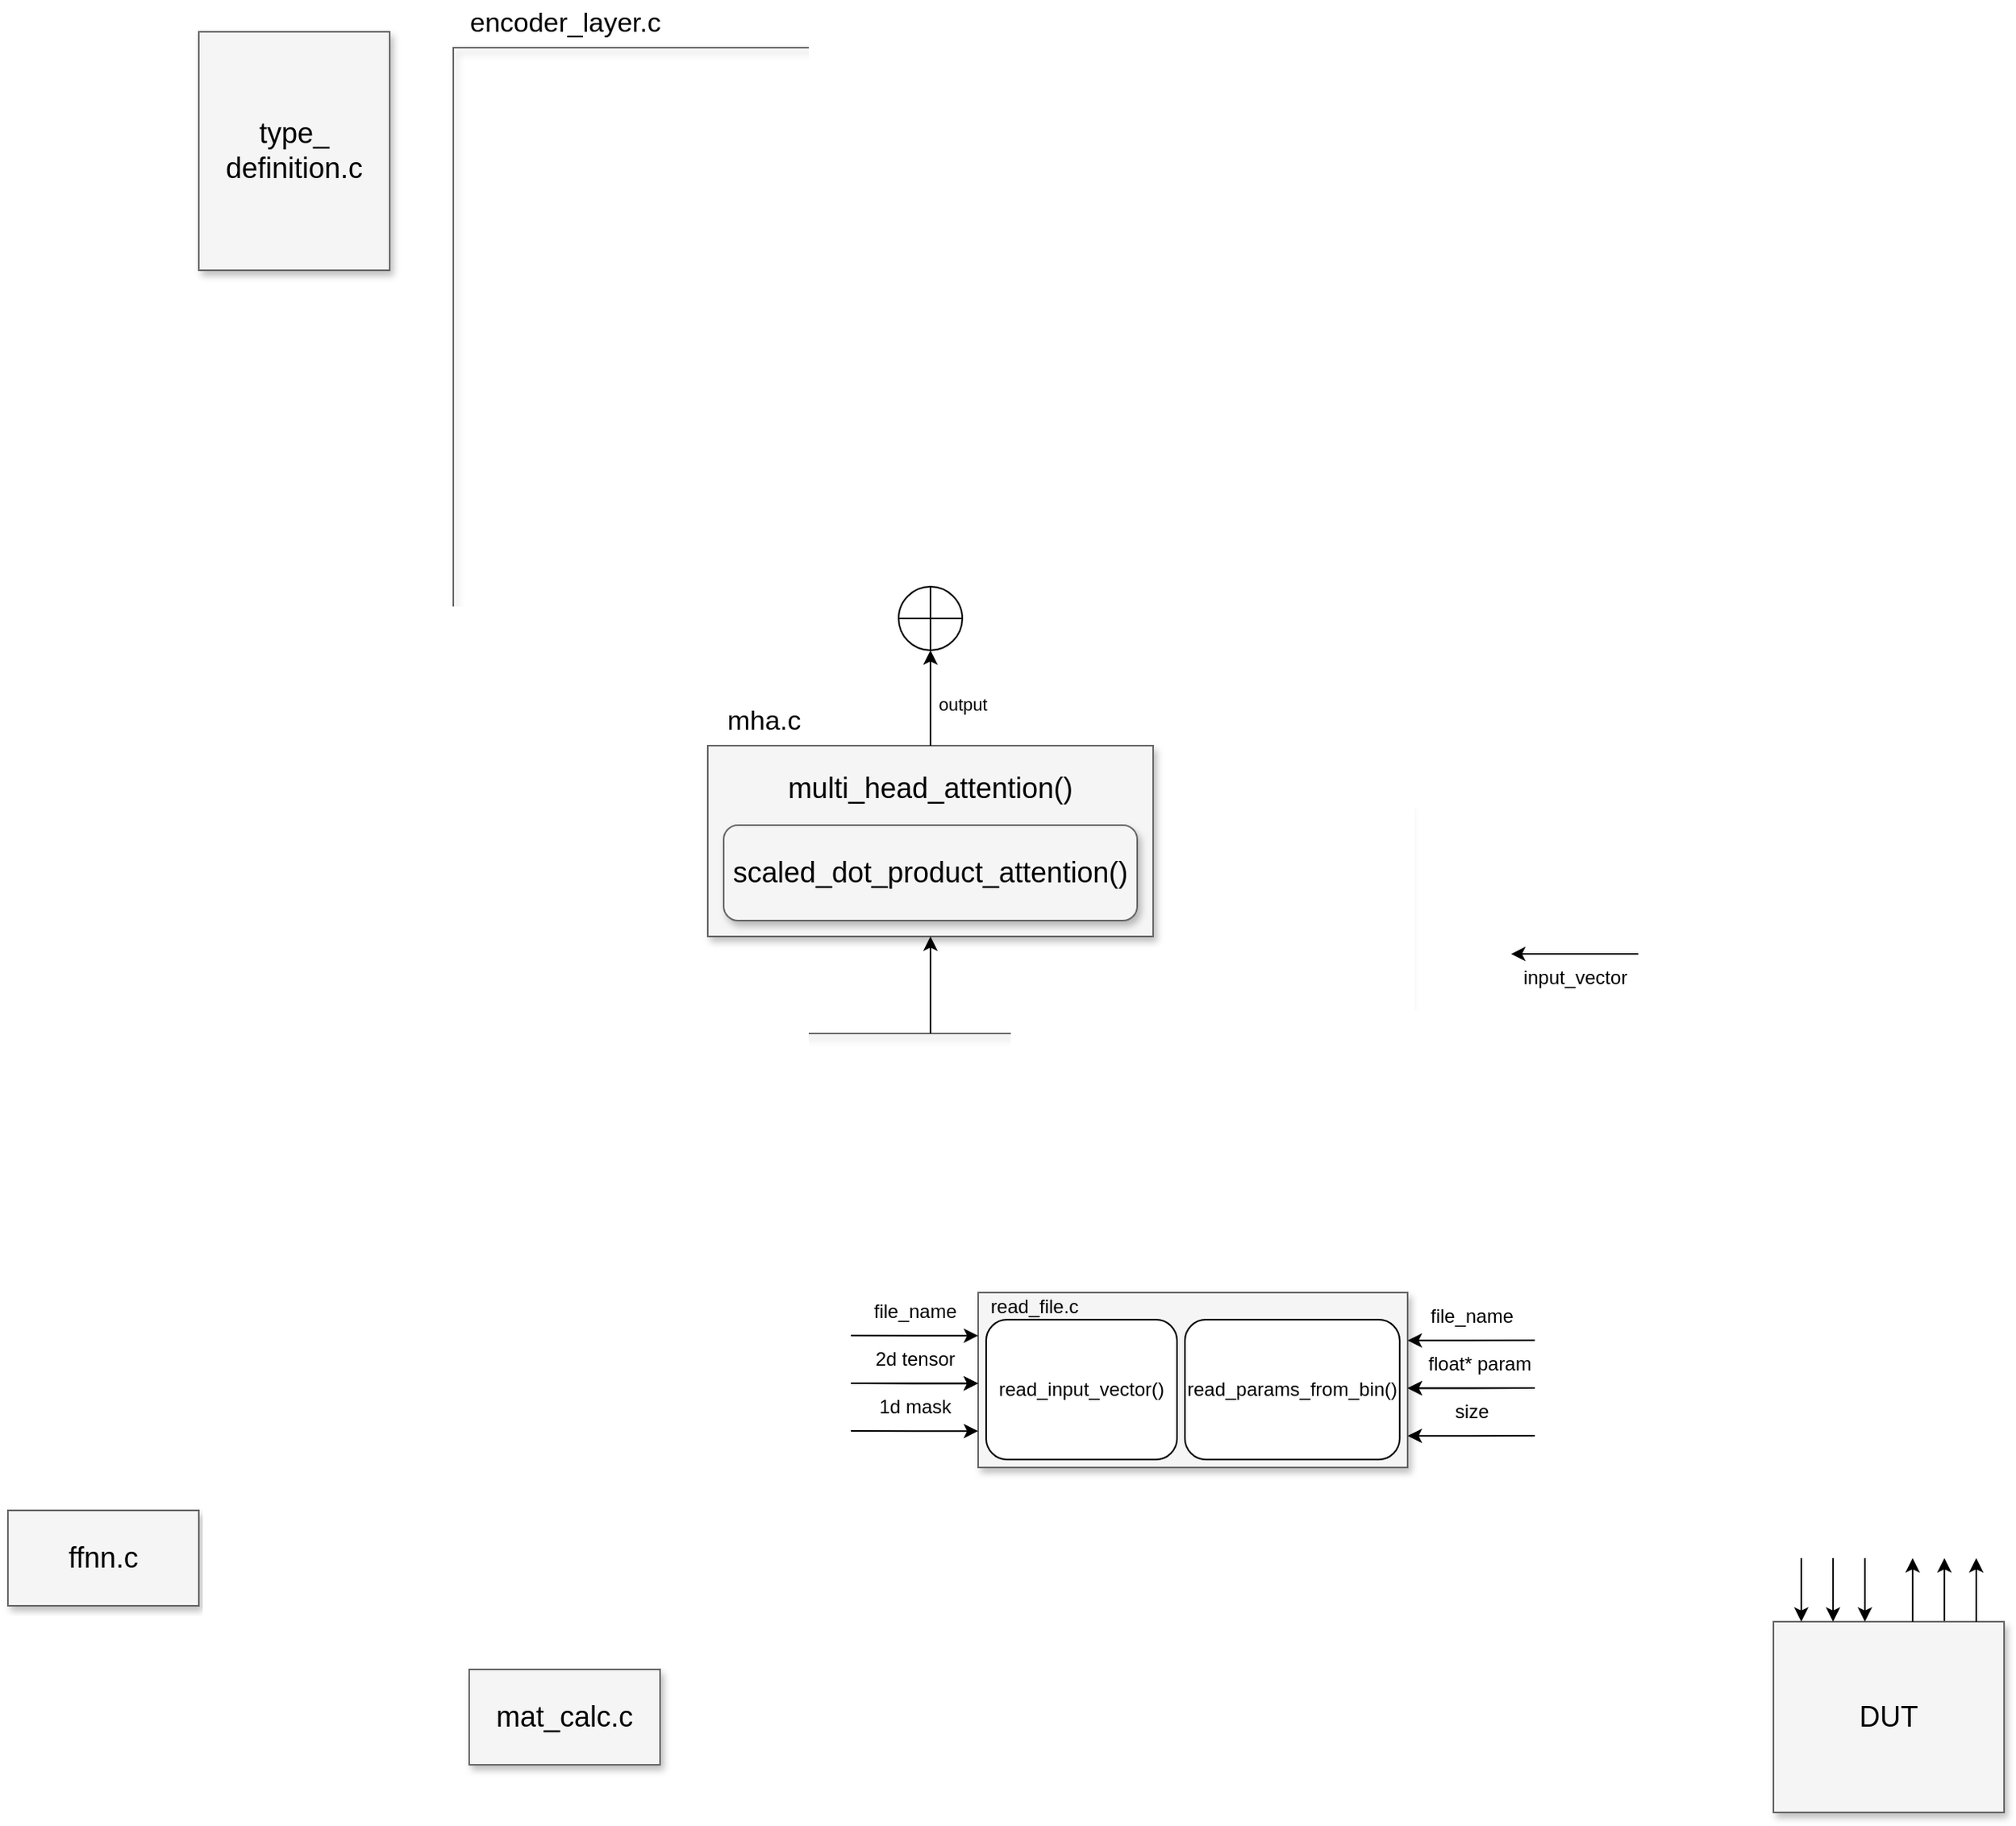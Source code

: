 <mxfile version="24.7.17">
  <diagram name="Page-1" id="90a13364-a465-7bf4-72fc-28e22215d7a0">
    <mxGraphModel dx="689" dy="641" grid="1" gridSize="10" guides="1" tooltips="1" connect="1" arrows="1" fold="1" page="1" pageScale="1.5" pageWidth="1169" pageHeight="826" background="none" math="0" shadow="0">
      <root>
        <mxCell id="0" style=";html=1;" />
        <mxCell id="1" style=";html=1;" parent="0" />
        <mxCell id="3a17f1ce550125da-17" style="edgeStyle=elbowEdgeStyle;rounded=0;html=1;startArrow=none;startFill=0;jettySize=auto;orthogonalLoop=1;fontSize=18;" parent="1" source="3a17f1ce550125da-10" edge="1">
          <mxGeometry relative="1" as="geometry">
            <Array as="points">
              <mxPoint x="1477.5" y="1030" />
            </Array>
            <mxPoint x="1477.5" y="1010" as="targetPoint" />
          </mxGeometry>
        </mxCell>
        <mxCell id="3a17f1ce550125da-5" value="ffnn.c" style="whiteSpace=wrap;html=1;shadow=1;fontSize=18;fillColor=#f5f5f5;strokeColor=#666666;" parent="1" vertex="1">
          <mxGeometry x="260" y="980" width="120" height="60" as="geometry" />
        </mxCell>
        <mxCell id="vyGlclujmhHLnjYh4SEp-7" value="" style="edgeStyle=orthogonalEdgeStyle;rounded=0;orthogonalLoop=1;jettySize=auto;html=1;" edge="1" parent="1">
          <mxGeometry relative="1" as="geometry">
            <mxPoint x="1285" y="630.0" as="sourcePoint" />
            <mxPoint x="1205" y="630.059" as="targetPoint" />
            <Array as="points">
              <mxPoint x="1245" y="630" />
              <mxPoint x="1245" y="630" />
            </Array>
          </mxGeometry>
        </mxCell>
        <mxCell id="3a17f1ce550125da-7" value="" style="whiteSpace=wrap;html=1;shadow=1;fontSize=18;fillColor=#f5f5f5;strokeColor=#666666;" parent="1" vertex="1">
          <mxGeometry x="870" y="843" width="270" height="110" as="geometry" />
        </mxCell>
        <mxCell id="3a17f1ce550125da-8" value="type_ definition.c" style="whiteSpace=wrap;html=1;shadow=1;fontSize=18;fillColor=#f5f5f5;strokeColor=#666666;" parent="1" vertex="1">
          <mxGeometry x="380" y="50" width="120" height="150" as="geometry" />
        </mxCell>
        <mxCell id="3a17f1ce550125da-9" value="mat_calc.c" style="whiteSpace=wrap;html=1;shadow=1;fontSize=18;fillColor=#f5f5f5;strokeColor=#666666;" parent="1" vertex="1">
          <mxGeometry x="550" y="1080" width="120" height="60" as="geometry" />
        </mxCell>
        <mxCell id="3a17f1ce550125da-10" value="DUT" style="whiteSpace=wrap;html=1;shadow=1;fontSize=18;fillColor=#f5f5f5;strokeColor=#666666;" parent="1" vertex="1">
          <mxGeometry x="1370" y="1050" width="145" height="120" as="geometry" />
        </mxCell>
        <mxCell id="vyGlclujmhHLnjYh4SEp-4" value="" style="edgeStyle=orthogonalEdgeStyle;rounded=0;orthogonalLoop=1;jettySize=auto;html=1;" edge="1" parent="1">
          <mxGeometry relative="1" as="geometry">
            <mxPoint x="790" y="870.059" as="sourcePoint" />
            <mxPoint x="870" y="870.111" as="targetPoint" />
            <Array as="points">
              <mxPoint x="830" y="870" />
              <mxPoint x="830" y="870" />
            </Array>
          </mxGeometry>
        </mxCell>
        <mxCell id="3a17f1ce550125da-22" style="edgeStyle=elbowEdgeStyle;rounded=0;html=1;startArrow=none;startFill=0;jettySize=auto;orthogonalLoop=1;fontSize=18;" parent="1" source="3a17f1ce550125da-10" edge="1">
          <mxGeometry relative="1" as="geometry">
            <mxPoint x="1507.5" y="1060" as="sourcePoint" />
            <mxPoint x="1497.5" y="1010" as="targetPoint" />
            <Array as="points">
              <mxPoint x="1497.5" y="1030" />
              <mxPoint x="1477.5" y="1030" />
            </Array>
          </mxGeometry>
        </mxCell>
        <mxCell id="3a17f1ce550125da-23" style="edgeStyle=elbowEdgeStyle;rounded=0;html=1;startArrow=none;startFill=0;jettySize=auto;orthogonalLoop=1;fontSize=18;" parent="1" edge="1">
          <mxGeometry relative="1" as="geometry">
            <mxPoint x="1457.5" y="1050" as="sourcePoint" />
            <mxPoint x="1457.5" y="1010" as="targetPoint" />
            <Array as="points">
              <mxPoint x="1457.5" y="1030" />
              <mxPoint x="1457.5" y="1030" />
            </Array>
          </mxGeometry>
        </mxCell>
        <mxCell id="3a17f1ce550125da-24" style="edgeStyle=elbowEdgeStyle;rounded=0;html=1;startArrow=none;startFill=0;jettySize=auto;orthogonalLoop=1;fontSize=18;" parent="1" edge="1">
          <mxGeometry relative="1" as="geometry">
            <mxPoint x="1427.5" y="1010" as="sourcePoint" />
            <mxPoint x="1427.5" y="1050" as="targetPoint" />
            <Array as="points">
              <mxPoint x="1427.5" y="1030" />
              <mxPoint x="1457.5" y="1040" />
            </Array>
          </mxGeometry>
        </mxCell>
        <mxCell id="3a17f1ce550125da-25" style="edgeStyle=elbowEdgeStyle;rounded=0;html=1;startArrow=none;startFill=0;jettySize=auto;orthogonalLoop=1;fontSize=18;" parent="1" edge="1">
          <mxGeometry relative="1" as="geometry">
            <mxPoint x="1407.5" y="1010" as="sourcePoint" />
            <mxPoint x="1407.5" y="1050" as="targetPoint" />
            <Array as="points">
              <mxPoint x="1407.5" y="1030" />
              <mxPoint x="1437.5" y="1040" />
            </Array>
          </mxGeometry>
        </mxCell>
        <mxCell id="3a17f1ce550125da-26" style="edgeStyle=elbowEdgeStyle;rounded=0;html=1;startArrow=none;startFill=0;jettySize=auto;orthogonalLoop=1;fontSize=18;" parent="1" edge="1">
          <mxGeometry relative="1" as="geometry">
            <mxPoint x="1387.5" y="1010" as="sourcePoint" />
            <mxPoint x="1387.5" y="1050" as="targetPoint" />
            <Array as="points">
              <mxPoint x="1387.5" y="1030" />
              <mxPoint x="1417.5" y="1040" />
            </Array>
          </mxGeometry>
        </mxCell>
        <mxCell id="vyGlclujmhHLnjYh4SEp-8" value="file_name" style="text;html=1;align=center;verticalAlign=middle;resizable=0;points=[];autosize=1;strokeColor=none;fillColor=none;" vertex="1" parent="1">
          <mxGeometry x="790" y="840" width="80" height="30" as="geometry" />
        </mxCell>
        <mxCell id="vyGlclujmhHLnjYh4SEp-9" value="input_vector" style="text;html=1;align=center;verticalAlign=middle;resizable=0;points=[];autosize=1;strokeColor=none;fillColor=none;" vertex="1" parent="1">
          <mxGeometry x="1200" y="630" width="90" height="30" as="geometry" />
        </mxCell>
        <mxCell id="vyGlclujmhHLnjYh4SEp-17" value="" style="group" vertex="1" connectable="0" parent="1">
          <mxGeometry x="540" y="30" width="600" height="650" as="geometry" />
        </mxCell>
        <mxCell id="vyGlclujmhHLnjYh4SEp-1" value="" style="whiteSpace=wrap;html=1;shadow=1;fontSize=18;fillColor=none;strokeColor=#666666;labelBackgroundColor=none;" vertex="1" parent="vyGlclujmhHLnjYh4SEp-17">
          <mxGeometry y="30" width="600" height="620" as="geometry" />
        </mxCell>
        <mxCell id="vyGlclujmhHLnjYh4SEp-2" value="encoder_layer.c" style="text;html=1;align=center;verticalAlign=middle;resizable=0;points=[];autosize=1;strokeColor=none;fillColor=none;spacing=2;fontSize=17;" vertex="1" parent="vyGlclujmhHLnjYh4SEp-17">
          <mxGeometry width="140" height="30" as="geometry" />
        </mxCell>
        <mxCell id="vyGlclujmhHLnjYh4SEp-25" value="" style="group" vertex="1" connectable="0" parent="vyGlclujmhHLnjYh4SEp-17">
          <mxGeometry x="160" y="369" width="280" height="220" as="geometry" />
        </mxCell>
        <mxCell id="vyGlclujmhHLnjYh4SEp-14" value="" style="group" vertex="1" connectable="0" parent="vyGlclujmhHLnjYh4SEp-25">
          <mxGeometry y="70" width="280" height="150" as="geometry" />
        </mxCell>
        <mxCell id="vyGlclujmhHLnjYh4SEp-16" value="" style="group" vertex="1" connectable="0" parent="vyGlclujmhHLnjYh4SEp-14">
          <mxGeometry width="280" height="150" as="geometry" />
        </mxCell>
        <mxCell id="3a17f1ce550125da-4" value="multi_head_attention()&lt;br&gt;&lt;br&gt;&lt;div&gt;&lt;br&gt;&lt;/div&gt;&lt;div&gt;&lt;br&gt;&lt;/div&gt;" style="whiteSpace=wrap;html=1;shadow=1;fontSize=18;fillColor=#f5f5f5;strokeColor=#666666;" parent="vyGlclujmhHLnjYh4SEp-16" vertex="1">
          <mxGeometry y="30" width="280" height="120" as="geometry" />
        </mxCell>
        <mxCell id="vyGlclujmhHLnjYh4SEp-13" value="mha.c" style="text;html=1;align=center;verticalAlign=middle;resizable=0;points=[];autosize=1;strokeColor=none;fillColor=none;spacing=2;fontSize=17;" vertex="1" parent="vyGlclujmhHLnjYh4SEp-16">
          <mxGeometry width="70" height="30" as="geometry" />
        </mxCell>
        <mxCell id="vyGlclujmhHLnjYh4SEp-15" value="scaled_dot_product_attention()" style="whiteSpace=wrap;html=1;shadow=1;fontSize=18;fillColor=#f5f5f5;strokeColor=#666666;rounded=1;" vertex="1" parent="vyGlclujmhHLnjYh4SEp-16">
          <mxGeometry x="10" y="80" width="260" height="60" as="geometry" />
        </mxCell>
        <mxCell id="vyGlclujmhHLnjYh4SEp-20" value="" style="edgeStyle=orthogonalEdgeStyle;rounded=0;orthogonalLoop=1;jettySize=auto;html=1;entryX=0.5;entryY=1;entryDx=0;entryDy=0;" edge="1" parent="vyGlclujmhHLnjYh4SEp-25" source="3a17f1ce550125da-4" target="vyGlclujmhHLnjYh4SEp-21">
          <mxGeometry relative="1" as="geometry">
            <mxPoint x="140" as="targetPoint" />
          </mxGeometry>
        </mxCell>
        <mxCell id="vyGlclujmhHLnjYh4SEp-23" value="output" style="edgeLabel;html=1;align=center;verticalAlign=middle;resizable=0;points=[];" vertex="1" connectable="0" parent="vyGlclujmhHLnjYh4SEp-20">
          <mxGeometry x="-0.088" y="-6" relative="1" as="geometry">
            <mxPoint x="14" y="1" as="offset" />
          </mxGeometry>
        </mxCell>
        <mxCell id="vyGlclujmhHLnjYh4SEp-21" value="" style="shape=orEllipse;perimeter=ellipsePerimeter;whiteSpace=wrap;html=1;backgroundOutline=1;" vertex="1" parent="vyGlclujmhHLnjYh4SEp-25">
          <mxGeometry x="120" width="40" height="40" as="geometry" />
        </mxCell>
        <mxCell id="vyGlclujmhHLnjYh4SEp-32" value="" style="endArrow=classic;html=1;rounded=0;exitX=0.5;exitY=1;exitDx=0;exitDy=0;entryX=0.5;entryY=1;entryDx=0;entryDy=0;" edge="1" parent="vyGlclujmhHLnjYh4SEp-17" source="vyGlclujmhHLnjYh4SEp-1" target="3a17f1ce550125da-4">
          <mxGeometry width="50" height="50" relative="1" as="geometry">
            <mxPoint x="190" y="480" as="sourcePoint" />
            <mxPoint x="300" y="610" as="targetPoint" />
          </mxGeometry>
        </mxCell>
        <mxCell id="vyGlclujmhHLnjYh4SEp-33" value="read_file.c" style="text;html=1;align=center;verticalAlign=middle;resizable=0;points=[];autosize=1;strokeColor=none;fillColor=none;" vertex="1" parent="1">
          <mxGeometry x="865" y="837" width="80" height="30" as="geometry" />
        </mxCell>
        <mxCell id="vyGlclujmhHLnjYh4SEp-34" value="read_input_vector()" style="rounded=1;whiteSpace=wrap;html=1;" vertex="1" parent="1">
          <mxGeometry x="875" y="860" width="120" height="88" as="geometry" />
        </mxCell>
        <mxCell id="vyGlclujmhHLnjYh4SEp-37" value="" style="edgeStyle=orthogonalEdgeStyle;rounded=0;orthogonalLoop=1;jettySize=auto;html=1;" edge="1" parent="1">
          <mxGeometry relative="1" as="geometry">
            <mxPoint x="790" y="900.059" as="sourcePoint" />
            <mxPoint x="870" y="900.111" as="targetPoint" />
            <Array as="points">
              <mxPoint x="830" y="900" />
              <mxPoint x="830" y="900" />
            </Array>
          </mxGeometry>
        </mxCell>
        <mxCell id="vyGlclujmhHLnjYh4SEp-38" value="2d tensor" style="text;html=1;align=center;verticalAlign=middle;resizable=0;points=[];autosize=1;strokeColor=none;fillColor=none;" vertex="1" parent="1">
          <mxGeometry x="795" y="870" width="70" height="30" as="geometry" />
        </mxCell>
        <mxCell id="vyGlclujmhHLnjYh4SEp-39" value="" style="edgeStyle=orthogonalEdgeStyle;rounded=0;orthogonalLoop=1;jettySize=auto;html=1;" edge="1" parent="1">
          <mxGeometry relative="1" as="geometry">
            <mxPoint x="790" y="900.059" as="sourcePoint" />
            <mxPoint x="870" y="900.111" as="targetPoint" />
            <Array as="points">
              <mxPoint x="830" y="900" />
              <mxPoint x="830" y="900" />
            </Array>
          </mxGeometry>
        </mxCell>
        <mxCell id="vyGlclujmhHLnjYh4SEp-40" value="" style="edgeStyle=orthogonalEdgeStyle;rounded=0;orthogonalLoop=1;jettySize=auto;html=1;" edge="1" parent="1">
          <mxGeometry relative="1" as="geometry">
            <mxPoint x="790" y="930.059" as="sourcePoint" />
            <mxPoint x="870" y="930.111" as="targetPoint" />
            <Array as="points">
              <mxPoint x="830" y="930" />
              <mxPoint x="830" y="930" />
            </Array>
          </mxGeometry>
        </mxCell>
        <mxCell id="vyGlclujmhHLnjYh4SEp-41" value="1d mask" style="text;html=1;align=center;verticalAlign=middle;resizable=0;points=[];autosize=1;strokeColor=none;fillColor=none;" vertex="1" parent="1">
          <mxGeometry x="795" y="900" width="70" height="30" as="geometry" />
        </mxCell>
        <mxCell id="vyGlclujmhHLnjYh4SEp-42" value="read_params_from_bin()" style="rounded=1;whiteSpace=wrap;html=1;" vertex="1" parent="1">
          <mxGeometry x="1000" y="860" width="135" height="88" as="geometry" />
        </mxCell>
        <mxCell id="vyGlclujmhHLnjYh4SEp-43" value="" style="edgeStyle=orthogonalEdgeStyle;rounded=0;orthogonalLoop=1;jettySize=auto;html=1;" edge="1" parent="1">
          <mxGeometry relative="1" as="geometry">
            <mxPoint x="1220" y="873.059" as="sourcePoint" />
            <mxPoint x="1140" y="873.111" as="targetPoint" />
            <Array as="points">
              <mxPoint x="1180" y="873" />
              <mxPoint x="1180" y="873" />
            </Array>
          </mxGeometry>
        </mxCell>
        <mxCell id="vyGlclujmhHLnjYh4SEp-44" value="file_name" style="text;html=1;align=center;verticalAlign=middle;resizable=0;points=[];autosize=1;strokeColor=none;fillColor=none;flipH=1;" vertex="1" parent="1">
          <mxGeometry x="1140" y="843" width="80" height="30" as="geometry" />
        </mxCell>
        <mxCell id="vyGlclujmhHLnjYh4SEp-45" value="" style="edgeStyle=orthogonalEdgeStyle;rounded=0;orthogonalLoop=1;jettySize=auto;html=1;" edge="1" parent="1">
          <mxGeometry relative="1" as="geometry">
            <mxPoint x="1220" y="903.059" as="sourcePoint" />
            <mxPoint x="1140" y="903.111" as="targetPoint" />
            <Array as="points">
              <mxPoint x="1180" y="903" />
              <mxPoint x="1180" y="903" />
            </Array>
          </mxGeometry>
        </mxCell>
        <mxCell id="vyGlclujmhHLnjYh4SEp-46" value="float* param" style="text;html=1;align=center;verticalAlign=middle;resizable=0;points=[];autosize=1;strokeColor=none;fillColor=none;flipH=1;" vertex="1" parent="1">
          <mxGeometry x="1140" y="873" width="90" height="30" as="geometry" />
        </mxCell>
        <mxCell id="vyGlclujmhHLnjYh4SEp-47" value="" style="edgeStyle=orthogonalEdgeStyle;rounded=0;orthogonalLoop=1;jettySize=auto;html=1;" edge="1" parent="1">
          <mxGeometry relative="1" as="geometry">
            <mxPoint x="1220" y="903.059" as="sourcePoint" />
            <mxPoint x="1140" y="903.111" as="targetPoint" />
            <Array as="points">
              <mxPoint x="1180" y="903" />
              <mxPoint x="1180" y="903" />
            </Array>
          </mxGeometry>
        </mxCell>
        <mxCell id="vyGlclujmhHLnjYh4SEp-48" value="" style="edgeStyle=orthogonalEdgeStyle;rounded=0;orthogonalLoop=1;jettySize=auto;html=1;" edge="1" parent="1">
          <mxGeometry relative="1" as="geometry">
            <mxPoint x="1220" y="933.059" as="sourcePoint" />
            <mxPoint x="1140" y="933.111" as="targetPoint" />
            <Array as="points">
              <mxPoint x="1180" y="933" />
              <mxPoint x="1180" y="933" />
            </Array>
          </mxGeometry>
        </mxCell>
        <mxCell id="vyGlclujmhHLnjYh4SEp-49" value="size" style="text;html=1;align=center;verticalAlign=middle;resizable=0;points=[];autosize=1;strokeColor=none;fillColor=none;flipH=1;" vertex="1" parent="1">
          <mxGeometry x="1160" y="903" width="40" height="30" as="geometry" />
        </mxCell>
      </root>
    </mxGraphModel>
  </diagram>
</mxfile>
